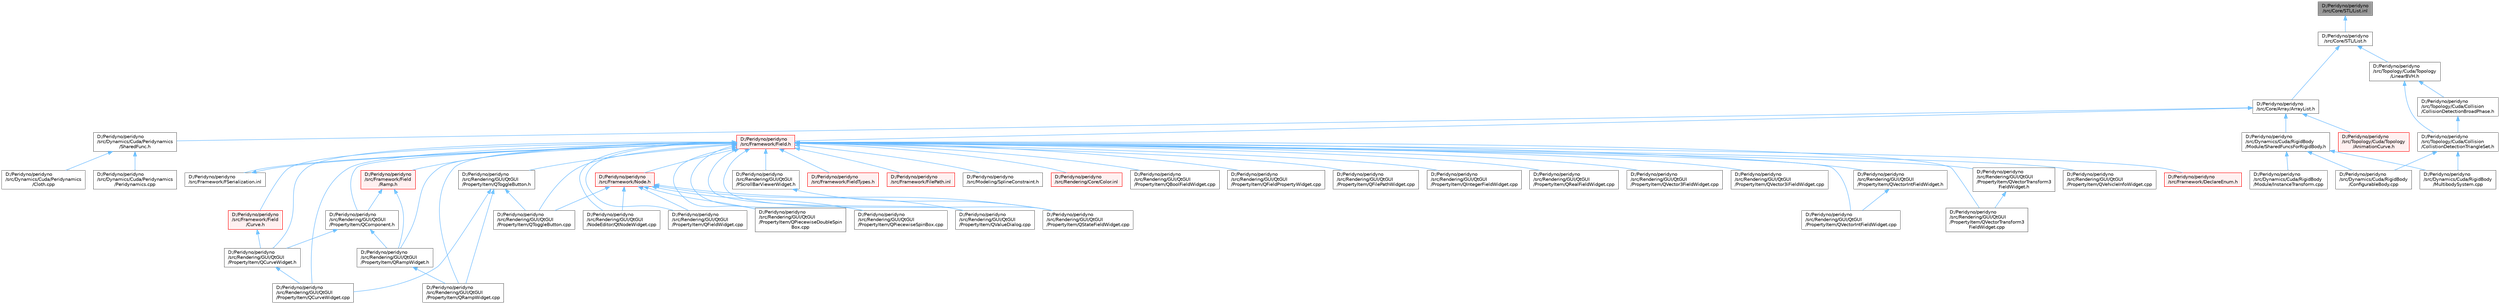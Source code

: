 digraph "D:/Peridyno/peridyno/src/Core/STL/List.inl"
{
 // LATEX_PDF_SIZE
  bgcolor="transparent";
  edge [fontname=Helvetica,fontsize=10,labelfontname=Helvetica,labelfontsize=10];
  node [fontname=Helvetica,fontsize=10,shape=box,height=0.2,width=0.4];
  Node1 [id="Node000001",label="D:/Peridyno/peridyno\l/src/Core/STL/List.inl",height=0.2,width=0.4,color="gray40", fillcolor="grey60", style="filled", fontcolor="black",tooltip=" "];
  Node1 -> Node2 [id="edge1_Node000001_Node000002",dir="back",color="steelblue1",style="solid",tooltip=" "];
  Node2 [id="Node000002",label="D:/Peridyno/peridyno\l/src/Core/STL/List.h",height=0.2,width=0.4,color="grey40", fillcolor="white", style="filled",URL="$_list_8h.html",tooltip=" "];
  Node2 -> Node3 [id="edge2_Node000002_Node000003",dir="back",color="steelblue1",style="solid",tooltip=" "];
  Node3 [id="Node000003",label="D:/Peridyno/peridyno\l/src/Core/Array/ArrayList.h",height=0.2,width=0.4,color="grey40", fillcolor="white", style="filled",URL="$_array_list_8h.html",tooltip=" "];
  Node3 -> Node4 [id="edge3_Node000003_Node000004",dir="back",color="steelblue1",style="solid",tooltip=" "];
  Node4 [id="Node000004",label="D:/Peridyno/peridyno\l/src/Dynamics/Cuda/Peridynamics\l/SharedFunc.h",height=0.2,width=0.4,color="grey40", fillcolor="white", style="filled",URL="$_shared_func_8h.html",tooltip=" "];
  Node4 -> Node5 [id="edge4_Node000004_Node000005",dir="back",color="steelblue1",style="solid",tooltip=" "];
  Node5 [id="Node000005",label="D:/Peridyno/peridyno\l/src/Dynamics/Cuda/Peridynamics\l/Cloth.cpp",height=0.2,width=0.4,color="grey40", fillcolor="white", style="filled",URL="$_cloth_8cpp.html",tooltip=" "];
  Node4 -> Node6 [id="edge5_Node000004_Node000006",dir="back",color="steelblue1",style="solid",tooltip=" "];
  Node6 [id="Node000006",label="D:/Peridyno/peridyno\l/src/Dynamics/Cuda/Peridynamics\l/Peridynamics.cpp",height=0.2,width=0.4,color="grey40", fillcolor="white", style="filled",URL="$_peridynamics_8cpp.html",tooltip=" "];
  Node3 -> Node7 [id="edge6_Node000003_Node000007",dir="back",color="steelblue1",style="solid",tooltip=" "];
  Node7 [id="Node000007",label="D:/Peridyno/peridyno\l/src/Dynamics/Cuda/RigidBody\l/Module/SharedFuncsForRigidBody.h",height=0.2,width=0.4,color="grey40", fillcolor="white", style="filled",URL="$_shared_funcs_for_rigid_body_8h.html",tooltip=" "];
  Node7 -> Node8 [id="edge7_Node000007_Node000008",dir="back",color="steelblue1",style="solid",tooltip=" "];
  Node8 [id="Node000008",label="D:/Peridyno/peridyno\l/src/Dynamics/Cuda/RigidBody\l/ConfigurableBody.cpp",height=0.2,width=0.4,color="grey40", fillcolor="white", style="filled",URL="$_configurable_body_8cpp.html",tooltip=" "];
  Node7 -> Node9 [id="edge8_Node000007_Node000009",dir="back",color="steelblue1",style="solid",tooltip=" "];
  Node9 [id="Node000009",label="D:/Peridyno/peridyno\l/src/Dynamics/Cuda/RigidBody\l/Module/InstanceTransform.cpp",height=0.2,width=0.4,color="grey40", fillcolor="white", style="filled",URL="$_instance_transform_8cpp.html",tooltip=" "];
  Node7 -> Node10 [id="edge9_Node000007_Node000010",dir="back",color="steelblue1",style="solid",tooltip=" "];
  Node10 [id="Node000010",label="D:/Peridyno/peridyno\l/src/Dynamics/Cuda/RigidBody\l/MultibodySystem.cpp",height=0.2,width=0.4,color="grey40", fillcolor="white", style="filled",URL="$_multibody_system_8cpp.html",tooltip=" "];
  Node3 -> Node11 [id="edge10_Node000003_Node000011",dir="back",color="steelblue1",style="solid",tooltip=" "];
  Node11 [id="Node000011",label="D:/Peridyno/peridyno\l/src/Framework/Field.h",height=0.2,width=0.4,color="red", fillcolor="#FFF0F0", style="filled",URL="$_field_8h.html",tooltip=" "];
  Node11 -> Node12 [id="edge11_Node000011_Node000012",dir="back",color="steelblue1",style="solid",tooltip=" "];
  Node12 [id="Node000012",label="D:/Peridyno/peridyno\l/src/Framework/DeclareEnum.h",height=0.2,width=0.4,color="red", fillcolor="#FFF0F0", style="filled",URL="$_declare_enum_8h.html",tooltip=" "];
  Node11 -> Node590 [id="edge12_Node000011_Node000590",dir="back",color="steelblue1",style="solid",tooltip=" "];
  Node590 [id="Node000590",label="D:/Peridyno/peridyno\l/src/Framework/FSerialization.inl",height=0.2,width=0.4,color="grey40", fillcolor="white", style="filled",URL="$_f_serialization_8inl.html",tooltip=" "];
  Node590 -> Node11 [id="edge13_Node000590_Node000011",dir="back",color="steelblue1",style="solid",tooltip=" "];
  Node11 -> Node591 [id="edge14_Node000011_Node000591",dir="back",color="steelblue1",style="solid",tooltip=" "];
  Node591 [id="Node000591",label="D:/Peridyno/peridyno\l/src/Framework/Field\l/Curve.h",height=0.2,width=0.4,color="red", fillcolor="#FFF0F0", style="filled",URL="$_curve_8h.html",tooltip=" "];
  Node591 -> Node593 [id="edge15_Node000591_Node000593",dir="back",color="steelblue1",style="solid",tooltip=" "];
  Node593 [id="Node000593",label="D:/Peridyno/peridyno\l/src/Rendering/GUI/QtGUI\l/PropertyItem/QCurveWidget.h",height=0.2,width=0.4,color="grey40", fillcolor="white", style="filled",URL="$_q_curve_widget_8h.html",tooltip=" "];
  Node593 -> Node594 [id="edge16_Node000593_Node000594",dir="back",color="steelblue1",style="solid",tooltip=" "];
  Node594 [id="Node000594",label="D:/Peridyno/peridyno\l/src/Rendering/GUI/QtGUI\l/PropertyItem/QCurveWidget.cpp",height=0.2,width=0.4,color="grey40", fillcolor="white", style="filled",URL="$_q_curve_widget_8cpp.html",tooltip=" "];
  Node11 -> Node595 [id="edge17_Node000011_Node000595",dir="back",color="steelblue1",style="solid",tooltip=" "];
  Node595 [id="Node000595",label="D:/Peridyno/peridyno\l/src/Framework/Field\l/Ramp.h",height=0.2,width=0.4,color="red", fillcolor="#FFF0F0", style="filled",URL="$_ramp_8h.html",tooltip=" "];
  Node595 -> Node597 [id="edge18_Node000595_Node000597",dir="back",color="steelblue1",style="solid",tooltip=" "];
  Node597 [id="Node000597",label="D:/Peridyno/peridyno\l/src/Rendering/GUI/QtGUI\l/PropertyItem/QComponent.h",height=0.2,width=0.4,color="grey40", fillcolor="white", style="filled",URL="$_q_component_8h.html",tooltip=" "];
  Node597 -> Node593 [id="edge19_Node000597_Node000593",dir="back",color="steelblue1",style="solid",tooltip=" "];
  Node597 -> Node598 [id="edge20_Node000597_Node000598",dir="back",color="steelblue1",style="solid",tooltip=" "];
  Node598 [id="Node000598",label="D:/Peridyno/peridyno\l/src/Rendering/GUI/QtGUI\l/PropertyItem/QRampWidget.h",height=0.2,width=0.4,color="grey40", fillcolor="white", style="filled",URL="$_q_ramp_widget_8h.html",tooltip=" "];
  Node598 -> Node599 [id="edge21_Node000598_Node000599",dir="back",color="steelblue1",style="solid",tooltip=" "];
  Node599 [id="Node000599",label="D:/Peridyno/peridyno\l/src/Rendering/GUI/QtGUI\l/PropertyItem/QRampWidget.cpp",height=0.2,width=0.4,color="grey40", fillcolor="white", style="filled",URL="$_q_ramp_widget_8cpp.html",tooltip=" "];
  Node595 -> Node598 [id="edge22_Node000595_Node000598",dir="back",color="steelblue1",style="solid",tooltip=" "];
  Node11 -> Node600 [id="edge23_Node000011_Node000600",dir="back",color="steelblue1",style="solid",tooltip=" "];
  Node600 [id="Node000600",label="D:/Peridyno/peridyno\l/src/Framework/FieldTypes.h",height=0.2,width=0.4,color="red", fillcolor="#FFF0F0", style="filled",URL="$_field_types_8h.html",tooltip=" "];
  Node11 -> Node601 [id="edge24_Node000011_Node000601",dir="back",color="steelblue1",style="solid",tooltip=" "];
  Node601 [id="Node000601",label="D:/Peridyno/peridyno\l/src/Framework/FilePath.inl",height=0.2,width=0.4,color="red", fillcolor="#FFF0F0", style="filled",URL="$_file_path_8inl.html",tooltip=" "];
  Node11 -> Node267 [id="edge25_Node000011_Node000267",dir="back",color="steelblue1",style="solid",tooltip=" "];
  Node267 [id="Node000267",label="D:/Peridyno/peridyno\l/src/Framework/Node.h",height=0.2,width=0.4,color="red", fillcolor="#FFF0F0", style="filled",URL="$_node_8h.html",tooltip=" "];
  Node267 -> Node441 [id="edge26_Node000267_Node000441",dir="back",color="steelblue1",style="solid",tooltip=" "];
  Node441 [id="Node000441",label="D:/Peridyno/peridyno\l/src/Rendering/GUI/QtGUI\l/NodeEditor/QtNodeWidget.cpp",height=0.2,width=0.4,color="grey40", fillcolor="white", style="filled",URL="$_qt_node_widget_8cpp.html",tooltip=" "];
  Node267 -> Node225 [id="edge27_Node000267_Node000225",dir="back",color="steelblue1",style="solid",tooltip=" "];
  Node225 [id="Node000225",label="D:/Peridyno/peridyno\l/src/Rendering/GUI/QtGUI\l/PropertyItem/QFieldWidget.cpp",height=0.2,width=0.4,color="grey40", fillcolor="white", style="filled",URL="$_q_field_widget_8cpp.html",tooltip=" "];
  Node267 -> Node226 [id="edge28_Node000267_Node000226",dir="back",color="steelblue1",style="solid",tooltip=" "];
  Node226 [id="Node000226",label="D:/Peridyno/peridyno\l/src/Rendering/GUI/QtGUI\l/PropertyItem/QPiecewiseDoubleSpin\lBox.cpp",height=0.2,width=0.4,color="grey40", fillcolor="white", style="filled",URL="$_q_piecewise_double_spin_box_8cpp.html",tooltip=" "];
  Node267 -> Node227 [id="edge29_Node000267_Node000227",dir="back",color="steelblue1",style="solid",tooltip=" "];
  Node227 [id="Node000227",label="D:/Peridyno/peridyno\l/src/Rendering/GUI/QtGUI\l/PropertyItem/QPiecewiseSpinBox.cpp",height=0.2,width=0.4,color="grey40", fillcolor="white", style="filled",URL="$_q_piecewise_spin_box_8cpp.html",tooltip=" "];
  Node267 -> Node443 [id="edge30_Node000267_Node000443",dir="back",color="steelblue1",style="solid",tooltip=" "];
  Node443 [id="Node000443",label="D:/Peridyno/peridyno\l/src/Rendering/GUI/QtGUI\l/PropertyItem/QStateFieldWidget.cpp",height=0.2,width=0.4,color="grey40", fillcolor="white", style="filled",URL="$_q_state_field_widget_8cpp.html",tooltip=" "];
  Node267 -> Node228 [id="edge31_Node000267_Node000228",dir="back",color="steelblue1",style="solid",tooltip=" "];
  Node228 [id="Node000228",label="D:/Peridyno/peridyno\l/src/Rendering/GUI/QtGUI\l/PropertyItem/QToggleButton.cpp",height=0.2,width=0.4,color="grey40", fillcolor="white", style="filled",URL="$_q_toggle_button_8cpp.html",tooltip=" "];
  Node267 -> Node229 [id="edge32_Node000267_Node000229",dir="back",color="steelblue1",style="solid",tooltip=" "];
  Node229 [id="Node000229",label="D:/Peridyno/peridyno\l/src/Rendering/GUI/QtGUI\l/PropertyItem/QValueDialog.cpp",height=0.2,width=0.4,color="grey40", fillcolor="white", style="filled",URL="$_q_value_dialog_8cpp.html",tooltip=" "];
  Node11 -> Node416 [id="edge33_Node000011_Node000416",dir="back",color="steelblue1",style="solid",tooltip=" "];
  Node416 [id="Node000416",label="D:/Peridyno/peridyno\l/src/Modeling/SplineConstraint.h",height=0.2,width=0.4,color="grey40", fillcolor="white", style="filled",URL="$_spline_constraint_8h.html",tooltip=" "];
  Node11 -> Node637 [id="edge34_Node000011_Node000637",dir="back",color="steelblue1",style="solid",tooltip=" "];
  Node637 [id="Node000637",label="D:/Peridyno/peridyno\l/src/Rendering/Core/Color.inl",height=0.2,width=0.4,color="red", fillcolor="#FFF0F0", style="filled",URL="$_color_8inl.html",tooltip=" "];
  Node11 -> Node441 [id="edge35_Node000011_Node000441",dir="back",color="steelblue1",style="solid",tooltip=" "];
  Node11 -> Node502 [id="edge36_Node000011_Node000502",dir="back",color="steelblue1",style="solid",tooltip=" "];
  Node502 [id="Node000502",label="D:/Peridyno/peridyno\l/src/Rendering/GUI/QtGUI\l/PScrollBarViewerWidget.h",height=0.2,width=0.4,color="grey40", fillcolor="white", style="filled",URL="$_p_scroll_bar_viewer_widget_8h.html",tooltip=" "];
  Node502 -> Node443 [id="edge37_Node000502_Node000443",dir="back",color="steelblue1",style="solid",tooltip=" "];
  Node11 -> Node607 [id="edge38_Node000011_Node000607",dir="back",color="steelblue1",style="solid",tooltip=" "];
  Node607 [id="Node000607",label="D:/Peridyno/peridyno\l/src/Rendering/GUI/QtGUI\l/PropertyItem/QBoolFieldWidget.cpp",height=0.2,width=0.4,color="grey40", fillcolor="white", style="filled",URL="$_q_bool_field_widget_8cpp.html",tooltip=" "];
  Node11 -> Node597 [id="edge39_Node000011_Node000597",dir="back",color="steelblue1",style="solid",tooltip=" "];
  Node11 -> Node594 [id="edge40_Node000011_Node000594",dir="back",color="steelblue1",style="solid",tooltip=" "];
  Node11 -> Node593 [id="edge41_Node000011_Node000593",dir="back",color="steelblue1",style="solid",tooltip=" "];
  Node11 -> Node612 [id="edge42_Node000011_Node000612",dir="back",color="steelblue1",style="solid",tooltip=" "];
  Node612 [id="Node000612",label="D:/Peridyno/peridyno\l/src/Rendering/GUI/QtGUI\l/PropertyItem/QFieldPropertyWidget.cpp",height=0.2,width=0.4,color="grey40", fillcolor="white", style="filled",URL="$_q_field_property_widget_8cpp.html",tooltip=" "];
  Node11 -> Node225 [id="edge43_Node000011_Node000225",dir="back",color="steelblue1",style="solid",tooltip=" "];
  Node11 -> Node614 [id="edge44_Node000011_Node000614",dir="back",color="steelblue1",style="solid",tooltip=" "];
  Node614 [id="Node000614",label="D:/Peridyno/peridyno\l/src/Rendering/GUI/QtGUI\l/PropertyItem/QFilePathWidget.cpp",height=0.2,width=0.4,color="grey40", fillcolor="white", style="filled",URL="$_q_file_path_widget_8cpp.html",tooltip=" "];
  Node11 -> Node616 [id="edge45_Node000011_Node000616",dir="back",color="steelblue1",style="solid",tooltip=" "];
  Node616 [id="Node000616",label="D:/Peridyno/peridyno\l/src/Rendering/GUI/QtGUI\l/PropertyItem/QIntegerFieldWidget.cpp",height=0.2,width=0.4,color="grey40", fillcolor="white", style="filled",URL="$_q_integer_field_widget_8cpp.html",tooltip=" "];
  Node11 -> Node226 [id="edge46_Node000011_Node000226",dir="back",color="steelblue1",style="solid",tooltip=" "];
  Node11 -> Node227 [id="edge47_Node000011_Node000227",dir="back",color="steelblue1",style="solid",tooltip=" "];
  Node11 -> Node599 [id="edge48_Node000011_Node000599",dir="back",color="steelblue1",style="solid",tooltip=" "];
  Node11 -> Node598 [id="edge49_Node000011_Node000598",dir="back",color="steelblue1",style="solid",tooltip=" "];
  Node11 -> Node618 [id="edge50_Node000011_Node000618",dir="back",color="steelblue1",style="solid",tooltip=" "];
  Node618 [id="Node000618",label="D:/Peridyno/peridyno\l/src/Rendering/GUI/QtGUI\l/PropertyItem/QRealFieldWidget.cpp",height=0.2,width=0.4,color="grey40", fillcolor="white", style="filled",URL="$_q_real_field_widget_8cpp.html",tooltip=" "];
  Node11 -> Node443 [id="edge51_Node000011_Node000443",dir="back",color="steelblue1",style="solid",tooltip=" "];
  Node11 -> Node228 [id="edge52_Node000011_Node000228",dir="back",color="steelblue1",style="solid",tooltip=" "];
  Node11 -> Node620 [id="edge53_Node000011_Node000620",dir="back",color="steelblue1",style="solid",tooltip=" "];
  Node620 [id="Node000620",label="D:/Peridyno/peridyno\l/src/Rendering/GUI/QtGUI\l/PropertyItem/QToggleButton.h",height=0.2,width=0.4,color="grey40", fillcolor="white", style="filled",URL="$_q_toggle_button_8h.html",tooltip=" "];
  Node620 -> Node594 [id="edge54_Node000620_Node000594",dir="back",color="steelblue1",style="solid",tooltip=" "];
  Node620 -> Node599 [id="edge55_Node000620_Node000599",dir="back",color="steelblue1",style="solid",tooltip=" "];
  Node620 -> Node228 [id="edge56_Node000620_Node000228",dir="back",color="steelblue1",style="solid",tooltip=" "];
  Node11 -> Node229 [id="edge57_Node000011_Node000229",dir="back",color="steelblue1",style="solid",tooltip=" "];
  Node11 -> Node622 [id="edge58_Node000011_Node000622",dir="back",color="steelblue1",style="solid",tooltip=" "];
  Node622 [id="Node000622",label="D:/Peridyno/peridyno\l/src/Rendering/GUI/QtGUI\l/PropertyItem/QVector3FieldWidget.cpp",height=0.2,width=0.4,color="grey40", fillcolor="white", style="filled",URL="$_q_vector3_field_widget_8cpp.html",tooltip=" "];
  Node11 -> Node624 [id="edge59_Node000011_Node000624",dir="back",color="steelblue1",style="solid",tooltip=" "];
  Node624 [id="Node000624",label="D:/Peridyno/peridyno\l/src/Rendering/GUI/QtGUI\l/PropertyItem/QVector3iFieldWidget.cpp",height=0.2,width=0.4,color="grey40", fillcolor="white", style="filled",URL="$_q_vector3i_field_widget_8cpp.html",tooltip=" "];
  Node11 -> Node626 [id="edge60_Node000011_Node000626",dir="back",color="steelblue1",style="solid",tooltip=" "];
  Node626 [id="Node000626",label="D:/Peridyno/peridyno\l/src/Rendering/GUI/QtGUI\l/PropertyItem/QVectorIntFieldWidget.cpp",height=0.2,width=0.4,color="grey40", fillcolor="white", style="filled",URL="$_q_vector_int_field_widget_8cpp.html",tooltip=" "];
  Node11 -> Node625 [id="edge61_Node000011_Node000625",dir="back",color="steelblue1",style="solid",tooltip=" "];
  Node625 [id="Node000625",label="D:/Peridyno/peridyno\l/src/Rendering/GUI/QtGUI\l/PropertyItem/QVectorIntFieldWidget.h",height=0.2,width=0.4,color="grey40", fillcolor="white", style="filled",URL="$_q_vector_int_field_widget_8h.html",tooltip=" "];
  Node625 -> Node626 [id="edge62_Node000625_Node000626",dir="back",color="steelblue1",style="solid",tooltip=" "];
  Node11 -> Node628 [id="edge63_Node000011_Node000628",dir="back",color="steelblue1",style="solid",tooltip=" "];
  Node628 [id="Node000628",label="D:/Peridyno/peridyno\l/src/Rendering/GUI/QtGUI\l/PropertyItem/QVectorTransform3\lFieldWidget.cpp",height=0.2,width=0.4,color="grey40", fillcolor="white", style="filled",URL="$_q_vector_transform3_field_widget_8cpp.html",tooltip=" "];
  Node11 -> Node627 [id="edge64_Node000011_Node000627",dir="back",color="steelblue1",style="solid",tooltip=" "];
  Node627 [id="Node000627",label="D:/Peridyno/peridyno\l/src/Rendering/GUI/QtGUI\l/PropertyItem/QVectorTransform3\lFieldWidget.h",height=0.2,width=0.4,color="grey40", fillcolor="white", style="filled",URL="$_q_vector_transform3_field_widget_8h.html",tooltip=" "];
  Node627 -> Node628 [id="edge65_Node000627_Node000628",dir="back",color="steelblue1",style="solid",tooltip=" "];
  Node11 -> Node630 [id="edge66_Node000011_Node000630",dir="back",color="steelblue1",style="solid",tooltip=" "];
  Node630 [id="Node000630",label="D:/Peridyno/peridyno\l/src/Rendering/GUI/QtGUI\l/PropertyItem/QVehicleInfoWidget.cpp",height=0.2,width=0.4,color="grey40", fillcolor="white", style="filled",URL="$_q_vehicle_info_widget_8cpp.html",tooltip=" "];
  Node3 -> Node650 [id="edge67_Node000003_Node000650",dir="back",color="steelblue1",style="solid",tooltip=" "];
  Node650 [id="Node000650",label="D:/Peridyno/peridyno\l/src/Topology/Cuda/Topology\l/AnimationCurve.h",height=0.2,width=0.4,color="red", fillcolor="#FFF0F0", style="filled",URL="$_animation_curve_8h.html",tooltip=" "];
  Node2 -> Node652 [id="edge68_Node000002_Node000652",dir="back",color="steelblue1",style="solid",tooltip=" "];
  Node652 [id="Node000652",label="D:/Peridyno/peridyno\l/src/Topology/Cuda/Topology\l/LinearBVH.h",height=0.2,width=0.4,color="grey40", fillcolor="white", style="filled",URL="$_linear_b_v_h_8h.html",tooltip=" "];
  Node652 -> Node104 [id="edge69_Node000652_Node000104",dir="back",color="steelblue1",style="solid",tooltip=" "];
  Node104 [id="Node000104",label="D:/Peridyno/peridyno\l/src/Topology/Cuda/Collision\l/CollisionDetectionBroadPhase.h",height=0.2,width=0.4,color="grey40", fillcolor="white", style="filled",URL="$_cuda_2_collision_2_collision_detection_broad_phase_8h.html",tooltip=" "];
  Node104 -> Node105 [id="edge70_Node000104_Node000105",dir="back",color="steelblue1",style="solid",tooltip=" "];
  Node105 [id="Node000105",label="D:/Peridyno/peridyno\l/src/Topology/Cuda/Collision\l/CollistionDetectionTriangleSet.h",height=0.2,width=0.4,color="grey40", fillcolor="white", style="filled",URL="$_collistion_detection_triangle_set_8h.html",tooltip=" "];
  Node105 -> Node8 [id="edge71_Node000105_Node000008",dir="back",color="steelblue1",style="solid",tooltip=" "];
  Node105 -> Node10 [id="edge72_Node000105_Node000010",dir="back",color="steelblue1",style="solid",tooltip=" "];
  Node652 -> Node105 [id="edge73_Node000652_Node000105",dir="back",color="steelblue1",style="solid",tooltip=" "];
}
